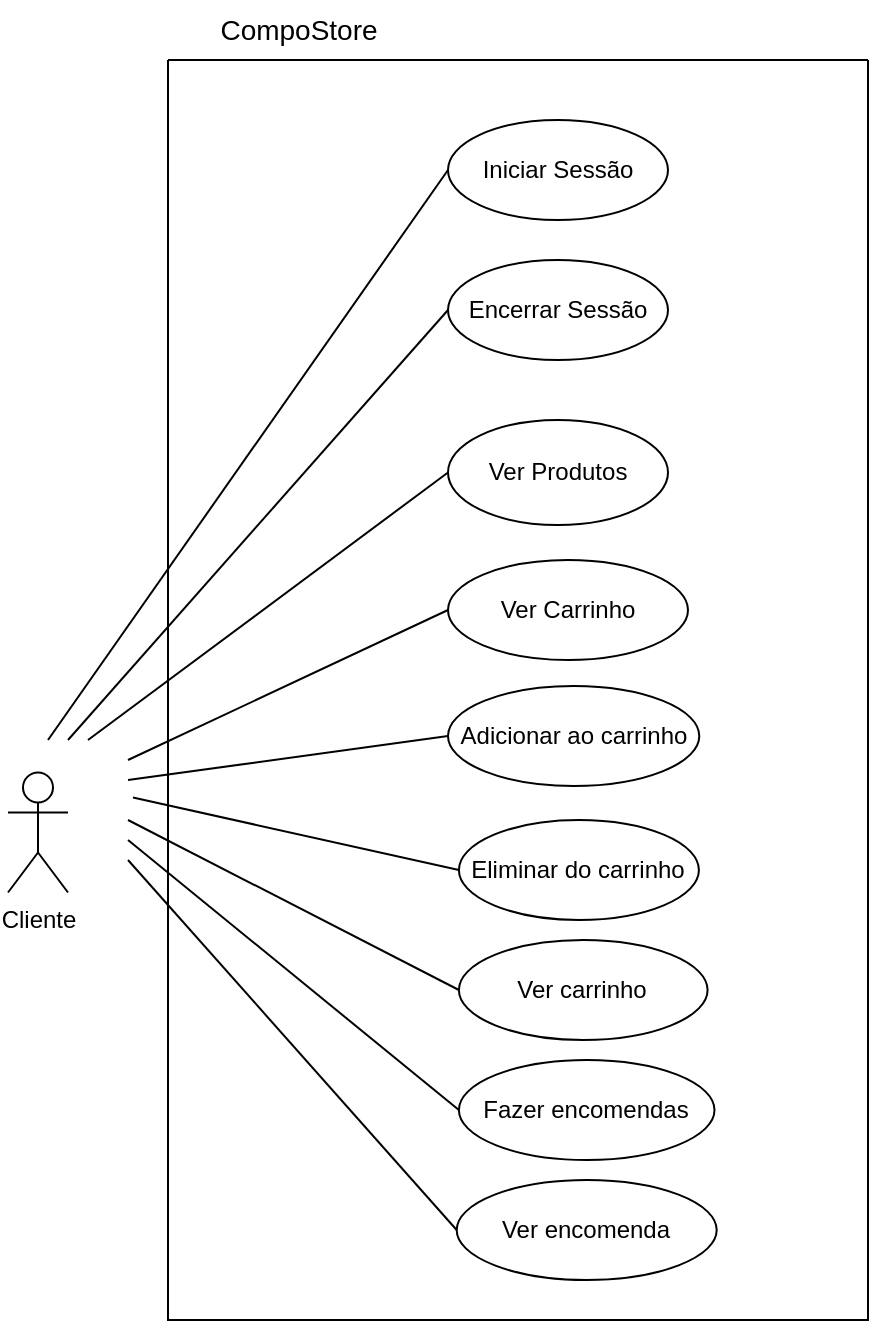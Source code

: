 <mxfile version="24.2.2" type="device">
  <diagram name="Página-1" id="WDSP2k45l44BL-aFyhqK">
    <mxGraphModel dx="1195" dy="645" grid="1" gridSize="10" guides="1" tooltips="1" connect="1" arrows="1" fold="1" page="1" pageScale="1" pageWidth="827" pageHeight="1169" math="0" shadow="0">
      <root>
        <mxCell id="0" />
        <mxCell id="1" parent="0" />
        <mxCell id="tSj0p4MBHCHs88larQwI-8" value="Cliente" style="shape=umlActor;verticalLabelPosition=bottom;verticalAlign=top;html=1;outlineConnect=0;labelBackgroundColor=none;" parent="1" vertex="1">
          <mxGeometry x="20" y="426.25" width="30" height="60" as="geometry" />
        </mxCell>
        <mxCell id="tSj0p4MBHCHs88larQwI-14" value="Fazer encomendas" style="ellipse;whiteSpace=wrap;html=1;labelBackgroundColor=none;" parent="1" vertex="1">
          <mxGeometry x="245.45" y="570" width="127.81" height="50" as="geometry" />
        </mxCell>
        <mxCell id="tSj0p4MBHCHs88larQwI-15" value="Ver encomenda" style="ellipse;whiteSpace=wrap;html=1;labelBackgroundColor=none;" parent="1" vertex="1">
          <mxGeometry x="244.35" y="630" width="130" height="50" as="geometry" />
        </mxCell>
        <mxCell id="EVJmHFKJhm2Tk9iF4NpR-2" value="" style="endArrow=none;html=1;rounded=0;entryX=0;entryY=0.5;entryDx=0;entryDy=0;" parent="1" target="tSj0p4MBHCHs88larQwI-13" edge="1">
          <mxGeometry width="50" height="50" relative="1" as="geometry">
            <mxPoint x="40" y="410" as="sourcePoint" />
            <mxPoint x="82.5" y="247.5" as="targetPoint" />
          </mxGeometry>
        </mxCell>
        <mxCell id="EVJmHFKJhm2Tk9iF4NpR-3" value="" style="endArrow=none;html=1;rounded=0;entryX=0;entryY=0.5;entryDx=0;entryDy=0;" parent="1" target="tSj0p4MBHCHs88larQwI-16" edge="1">
          <mxGeometry width="50" height="50" relative="1" as="geometry">
            <mxPoint x="50" y="410" as="sourcePoint" />
            <mxPoint x="334" y="309.75" as="targetPoint" />
          </mxGeometry>
        </mxCell>
        <mxCell id="EVJmHFKJhm2Tk9iF4NpR-4" value="" style="endArrow=none;html=1;rounded=0;entryX=0;entryY=0.5;entryDx=0;entryDy=0;" parent="1" target="HMcznnPwhv7nr-YGHbLa-5" edge="1">
          <mxGeometry width="50" height="50" relative="1" as="geometry">
            <mxPoint x="80" y="450" as="sourcePoint" />
            <mxPoint x="404.5" y="423.75" as="targetPoint" />
            <Array as="points" />
          </mxGeometry>
        </mxCell>
        <mxCell id="EVJmHFKJhm2Tk9iF4NpR-5" value="" style="endArrow=none;html=1;rounded=0;entryX=0;entryY=0.5;entryDx=0;entryDy=0;" parent="1" target="tSj0p4MBHCHs88larQwI-15" edge="1">
          <mxGeometry width="50" height="50" relative="1" as="geometry">
            <mxPoint x="80" y="470" as="sourcePoint" />
            <mxPoint x="415" y="433.75" as="targetPoint" />
          </mxGeometry>
        </mxCell>
        <mxCell id="HMcznnPwhv7nr-YGHbLa-4" value="Eliminar do carrinho" style="ellipse;whiteSpace=wrap;html=1;labelBackgroundColor=none;" parent="1" vertex="1">
          <mxGeometry x="245.45" y="450" width="120" height="50" as="geometry" />
        </mxCell>
        <mxCell id="HMcznnPwhv7nr-YGHbLa-5" value="Ver carrinho" style="ellipse;whiteSpace=wrap;html=1;labelBackgroundColor=none;" parent="1" vertex="1">
          <mxGeometry x="245.45" y="510" width="124.35" height="50" as="geometry" />
        </mxCell>
        <mxCell id="HMcznnPwhv7nr-YGHbLa-18" value="" style="endArrow=none;html=1;rounded=0;entryX=0;entryY=0.5;entryDx=0;entryDy=0;" parent="1" target="tSj0p4MBHCHs88larQwI-14" edge="1">
          <mxGeometry width="50" height="50" relative="1" as="geometry">
            <mxPoint x="80" y="460" as="sourcePoint" />
            <mxPoint x="450" y="460" as="targetPoint" />
          </mxGeometry>
        </mxCell>
        <mxCell id="HMcznnPwhv7nr-YGHbLa-19" value="" style="endArrow=none;html=1;rounded=0;entryX=0;entryY=0.5;entryDx=0;entryDy=0;" parent="1" target="HMcznnPwhv7nr-YGHbLa-4" edge="1">
          <mxGeometry width="50" height="50" relative="1" as="geometry">
            <mxPoint x="82.5" y="438.75" as="sourcePoint" />
            <mxPoint x="465.75" y="365" as="targetPoint" />
          </mxGeometry>
        </mxCell>
        <mxCell id="HMcznnPwhv7nr-YGHbLa-20" value="" style="endArrow=none;html=1;rounded=0;entryX=0;entryY=0.5;entryDx=0;entryDy=0;" parent="1" target="HMcznnPwhv7nr-YGHbLa-2" edge="1">
          <mxGeometry width="50" height="50" relative="1" as="geometry">
            <mxPoint x="80" y="430" as="sourcePoint" />
            <mxPoint x="270" y="301" as="targetPoint" />
          </mxGeometry>
        </mxCell>
        <mxCell id="HMcznnPwhv7nr-YGHbLa-21" value="" style="endArrow=none;html=1;rounded=0;entryX=0;entryY=0.5;entryDx=0;entryDy=0;" parent="1" target="HMcznnPwhv7nr-YGHbLa-3" edge="1">
          <mxGeometry width="50" height="50" relative="1" as="geometry">
            <mxPoint x="80" y="420" as="sourcePoint" />
            <mxPoint x="386.25" y="295" as="targetPoint" />
          </mxGeometry>
        </mxCell>
        <mxCell id="HMcznnPwhv7nr-YGHbLa-23" value="" style="endArrow=none;html=1;rounded=0;entryX=0;entryY=0.5;entryDx=0;entryDy=0;" parent="1" target="HMcznnPwhv7nr-YGHbLa-7" edge="1">
          <mxGeometry width="50" height="50" relative="1" as="geometry">
            <mxPoint x="60" y="410" as="sourcePoint" />
            <mxPoint x="250" y="277.5" as="targetPoint" />
          </mxGeometry>
        </mxCell>
        <mxCell id="1hbilSKazgi46UPOUWlU-5" value="" style="swimlane;startSize=0;" parent="1" vertex="1">
          <mxGeometry x="100" y="70" width="350" height="630" as="geometry" />
        </mxCell>
        <mxCell id="tSj0p4MBHCHs88larQwI-13" value="Iniciar Sessão" style="ellipse;whiteSpace=wrap;html=1;labelBackgroundColor=none;" parent="1hbilSKazgi46UPOUWlU-5" vertex="1">
          <mxGeometry x="140.0" y="30" width="110" height="50" as="geometry" />
        </mxCell>
        <mxCell id="tSj0p4MBHCHs88larQwI-16" value="Encerrar Sessão" style="ellipse;whiteSpace=wrap;html=1;labelBackgroundColor=none;" parent="1hbilSKazgi46UPOUWlU-5" vertex="1">
          <mxGeometry x="140.0" y="100" width="110" height="50" as="geometry" />
        </mxCell>
        <mxCell id="HMcznnPwhv7nr-YGHbLa-7" value="Ver Produtos" style="ellipse;whiteSpace=wrap;html=1;labelBackgroundColor=none;" parent="1hbilSKazgi46UPOUWlU-5" vertex="1">
          <mxGeometry x="140.0" y="180" width="110" height="52.5" as="geometry" />
        </mxCell>
        <mxCell id="HMcznnPwhv7nr-YGHbLa-3" value="Ver Carrinho" style="ellipse;whiteSpace=wrap;html=1;labelBackgroundColor=none;" parent="1hbilSKazgi46UPOUWlU-5" vertex="1">
          <mxGeometry x="140" y="250" width="120" height="50" as="geometry" />
        </mxCell>
        <mxCell id="HMcznnPwhv7nr-YGHbLa-2" value="Adicionar ao carrinho" style="ellipse;whiteSpace=wrap;html=1;labelBackgroundColor=none;" parent="1hbilSKazgi46UPOUWlU-5" vertex="1">
          <mxGeometry x="140" y="313" width="125.65" height="50" as="geometry" />
        </mxCell>
        <mxCell id="1hbilSKazgi46UPOUWlU-6" value="&lt;font style=&quot;font-size: 14px;&quot;&gt;CompoStore&lt;/font&gt;" style="text;html=1;align=center;verticalAlign=middle;resizable=0;points=[];autosize=1;strokeColor=none;fillColor=none;" parent="1" vertex="1">
          <mxGeometry x="115" y="40" width="100" height="30" as="geometry" />
        </mxCell>
      </root>
    </mxGraphModel>
  </diagram>
</mxfile>
